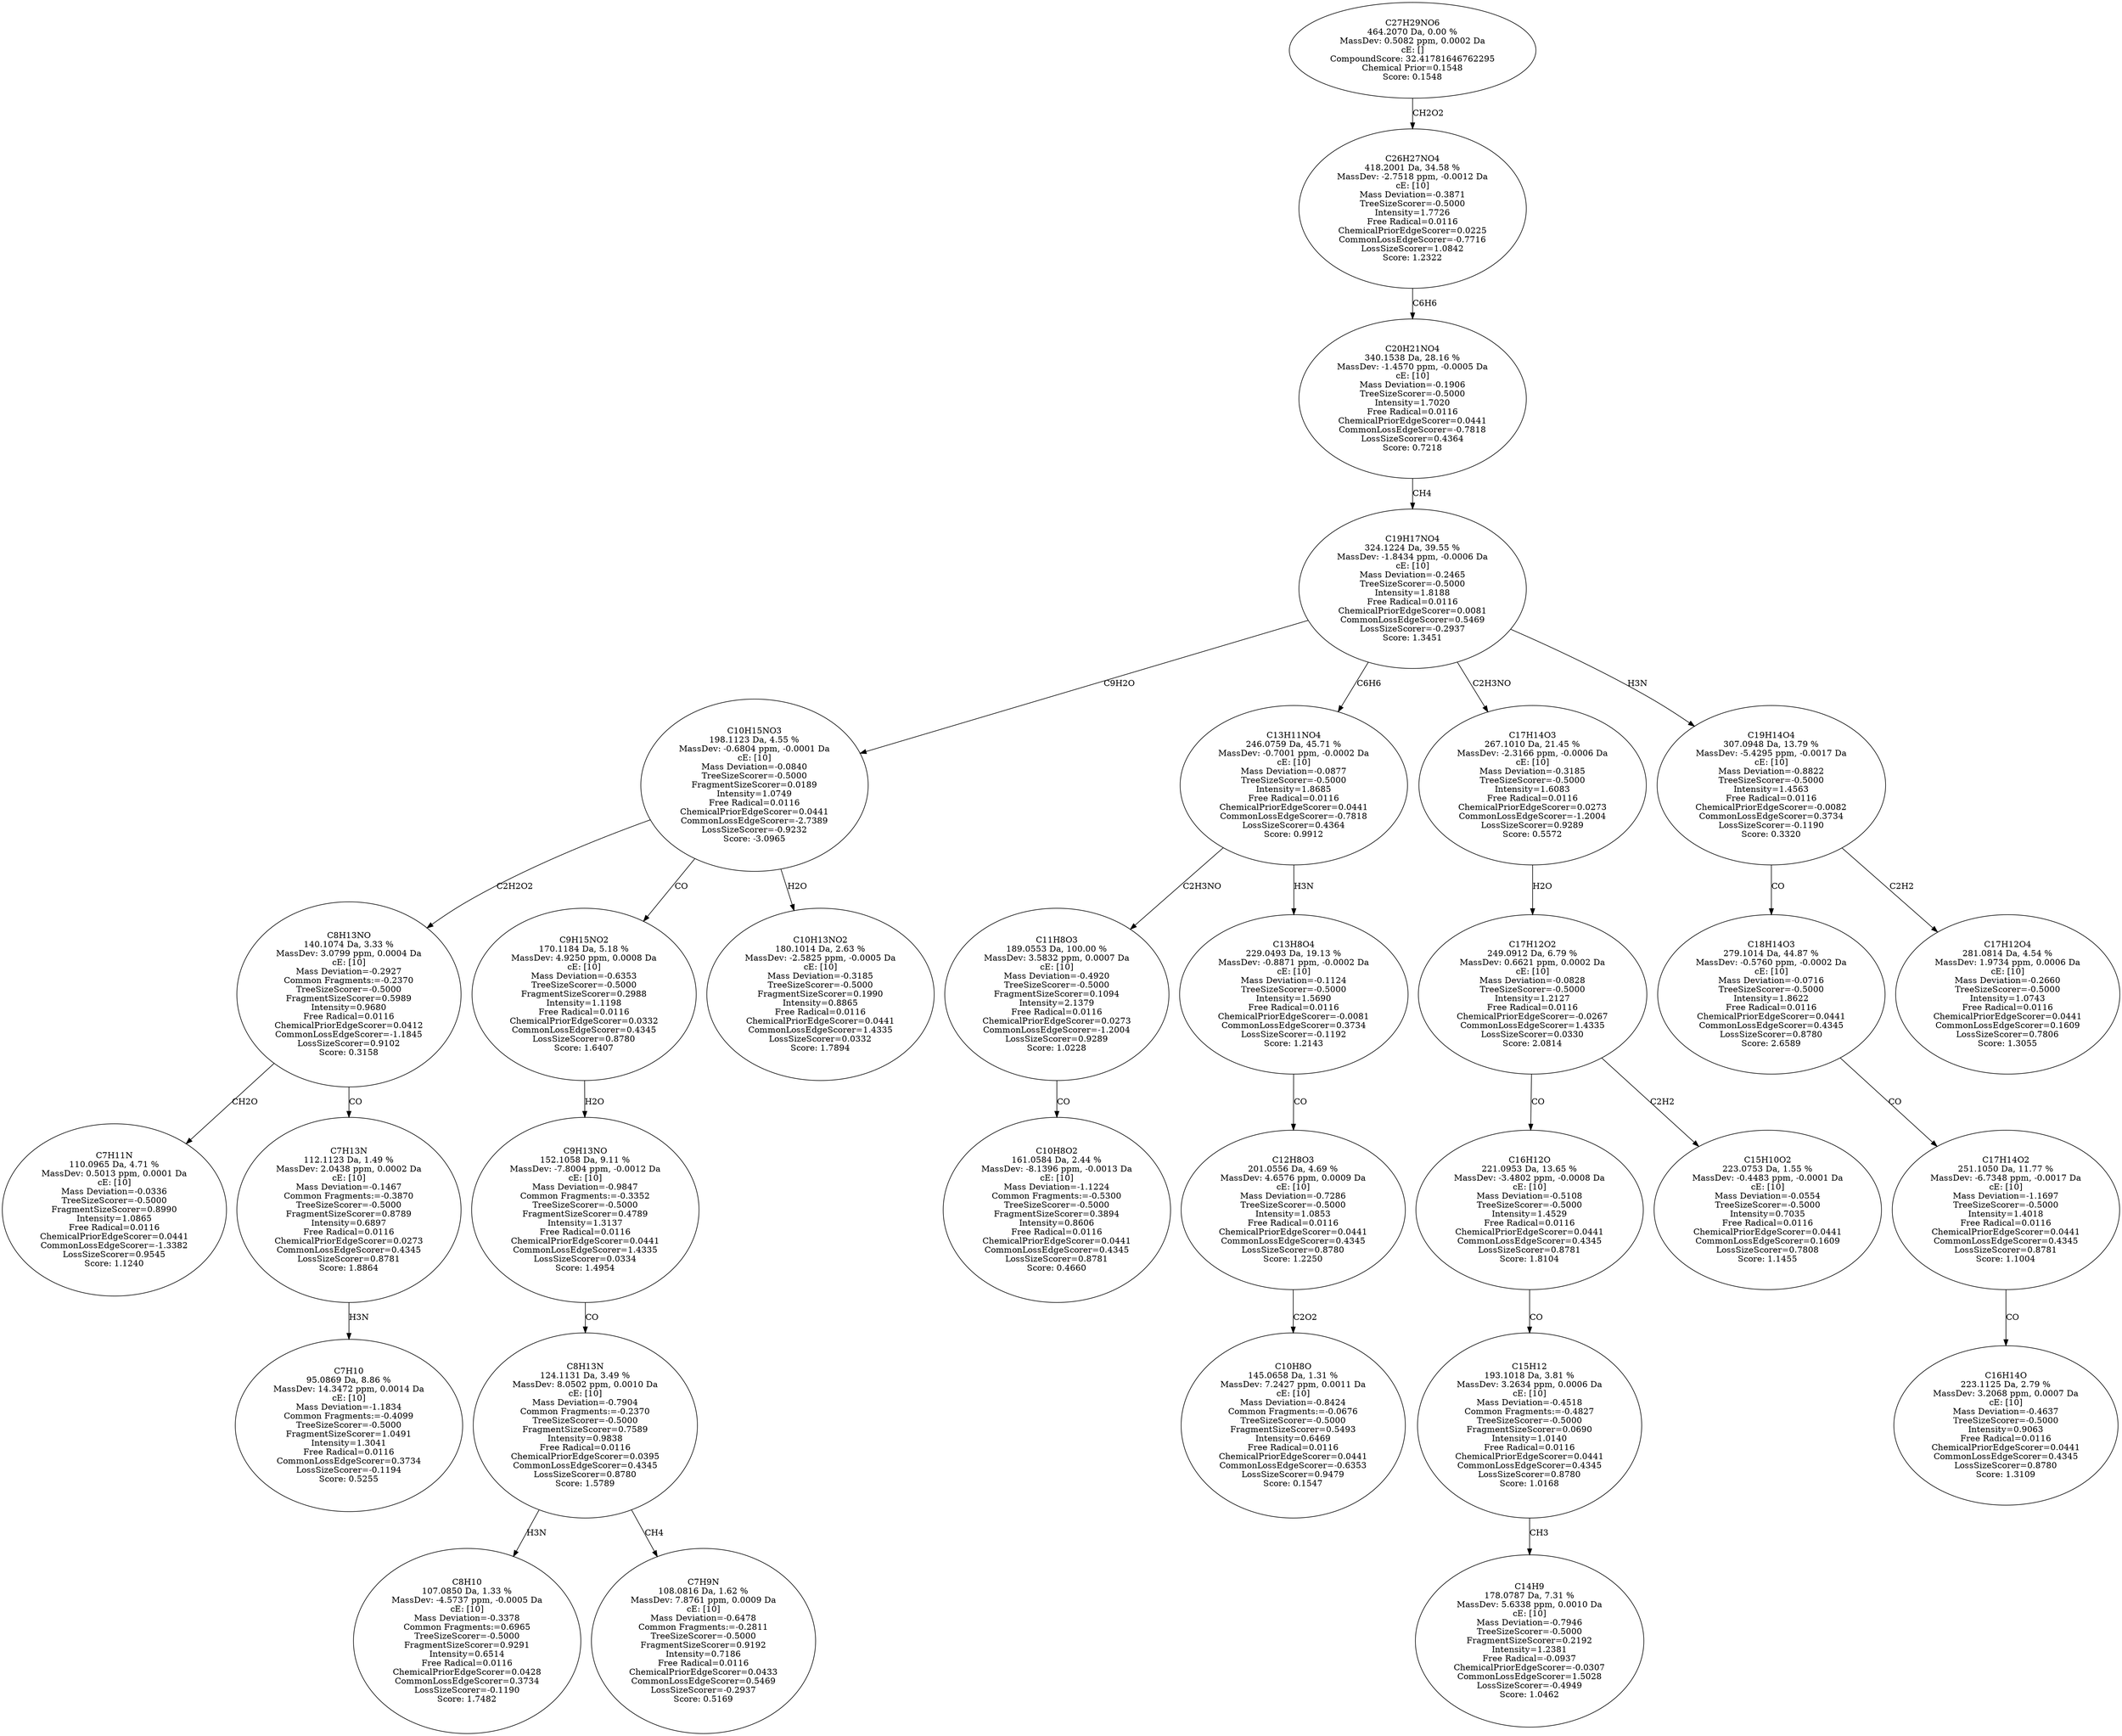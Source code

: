 strict digraph {
v1 [label="C7H11N\n110.0965 Da, 4.71 %\nMassDev: 0.5013 ppm, 0.0001 Da\ncE: [10]\nMass Deviation=-0.0336\nTreeSizeScorer=-0.5000\nFragmentSizeScorer=0.8990\nIntensity=1.0865\nFree Radical=0.0116\nChemicalPriorEdgeScorer=0.0441\nCommonLossEdgeScorer=-1.3382\nLossSizeScorer=0.9545\nScore: 1.1240"];
v2 [label="C7H10\n95.0869 Da, 8.86 %\nMassDev: 14.3472 ppm, 0.0014 Da\ncE: [10]\nMass Deviation=-1.1834\nCommon Fragments:=-0.4099\nTreeSizeScorer=-0.5000\nFragmentSizeScorer=1.0491\nIntensity=1.3041\nFree Radical=0.0116\nCommonLossEdgeScorer=0.3734\nLossSizeScorer=-0.1194\nScore: 0.5255"];
v3 [label="C7H13N\n112.1123 Da, 1.49 %\nMassDev: 2.0438 ppm, 0.0002 Da\ncE: [10]\nMass Deviation=-0.1467\nCommon Fragments:=-0.3870\nTreeSizeScorer=-0.5000\nFragmentSizeScorer=0.8789\nIntensity=0.6897\nFree Radical=0.0116\nChemicalPriorEdgeScorer=0.0273\nCommonLossEdgeScorer=0.4345\nLossSizeScorer=0.8781\nScore: 1.8864"];
v4 [label="C8H13NO\n140.1074 Da, 3.33 %\nMassDev: 3.0799 ppm, 0.0004 Da\ncE: [10]\nMass Deviation=-0.2927\nCommon Fragments:=-0.2370\nTreeSizeScorer=-0.5000\nFragmentSizeScorer=0.5989\nIntensity=0.9680\nFree Radical=0.0116\nChemicalPriorEdgeScorer=0.0412\nCommonLossEdgeScorer=-1.1845\nLossSizeScorer=0.9102\nScore: 0.3158"];
v5 [label="C8H10\n107.0850 Da, 1.33 %\nMassDev: -4.5737 ppm, -0.0005 Da\ncE: [10]\nMass Deviation=-0.3378\nCommon Fragments:=0.6965\nTreeSizeScorer=-0.5000\nFragmentSizeScorer=0.9291\nIntensity=0.6514\nFree Radical=0.0116\nChemicalPriorEdgeScorer=0.0428\nCommonLossEdgeScorer=0.3734\nLossSizeScorer=-0.1190\nScore: 1.7482"];
v6 [label="C7H9N\n108.0816 Da, 1.62 %\nMassDev: 7.8761 ppm, 0.0009 Da\ncE: [10]\nMass Deviation=-0.6478\nCommon Fragments:=-0.2811\nTreeSizeScorer=-0.5000\nFragmentSizeScorer=0.9192\nIntensity=0.7186\nFree Radical=0.0116\nChemicalPriorEdgeScorer=0.0433\nCommonLossEdgeScorer=0.5469\nLossSizeScorer=-0.2937\nScore: 0.5169"];
v7 [label="C8H13N\n124.1131 Da, 3.49 %\nMassDev: 8.0502 ppm, 0.0010 Da\ncE: [10]\nMass Deviation=-0.7904\nCommon Fragments:=-0.2370\nTreeSizeScorer=-0.5000\nFragmentSizeScorer=0.7589\nIntensity=0.9838\nFree Radical=0.0116\nChemicalPriorEdgeScorer=0.0395\nCommonLossEdgeScorer=0.4345\nLossSizeScorer=0.8780\nScore: 1.5789"];
v8 [label="C9H13NO\n152.1058 Da, 9.11 %\nMassDev: -7.8004 ppm, -0.0012 Da\ncE: [10]\nMass Deviation=-0.9847\nCommon Fragments:=-0.3352\nTreeSizeScorer=-0.5000\nFragmentSizeScorer=0.4789\nIntensity=1.3137\nFree Radical=0.0116\nChemicalPriorEdgeScorer=0.0441\nCommonLossEdgeScorer=1.4335\nLossSizeScorer=0.0334\nScore: 1.4954"];
v9 [label="C9H15NO2\n170.1184 Da, 5.18 %\nMassDev: 4.9250 ppm, 0.0008 Da\ncE: [10]\nMass Deviation=-0.6353\nTreeSizeScorer=-0.5000\nFragmentSizeScorer=0.2988\nIntensity=1.1198\nFree Radical=0.0116\nChemicalPriorEdgeScorer=0.0332\nCommonLossEdgeScorer=0.4345\nLossSizeScorer=0.8780\nScore: 1.6407"];
v10 [label="C10H13NO2\n180.1014 Da, 2.63 %\nMassDev: -2.5825 ppm, -0.0005 Da\ncE: [10]\nMass Deviation=-0.3185\nTreeSizeScorer=-0.5000\nFragmentSizeScorer=0.1990\nIntensity=0.8865\nFree Radical=0.0116\nChemicalPriorEdgeScorer=0.0441\nCommonLossEdgeScorer=1.4335\nLossSizeScorer=0.0332\nScore: 1.7894"];
v11 [label="C10H15NO3\n198.1123 Da, 4.55 %\nMassDev: -0.6804 ppm, -0.0001 Da\ncE: [10]\nMass Deviation=-0.0840\nTreeSizeScorer=-0.5000\nFragmentSizeScorer=0.0189\nIntensity=1.0749\nFree Radical=0.0116\nChemicalPriorEdgeScorer=0.0441\nCommonLossEdgeScorer=-2.7389\nLossSizeScorer=-0.9232\nScore: -3.0965"];
v12 [label="C10H8O2\n161.0584 Da, 2.44 %\nMassDev: -8.1396 ppm, -0.0013 Da\ncE: [10]\nMass Deviation=-1.1224\nCommon Fragments:=-0.5300\nTreeSizeScorer=-0.5000\nFragmentSizeScorer=0.3894\nIntensity=0.8606\nFree Radical=0.0116\nChemicalPriorEdgeScorer=0.0441\nCommonLossEdgeScorer=0.4345\nLossSizeScorer=0.8781\nScore: 0.4660"];
v13 [label="C11H8O3\n189.0553 Da, 100.00 %\nMassDev: 3.5832 ppm, 0.0007 Da\ncE: [10]\nMass Deviation=-0.4920\nTreeSizeScorer=-0.5000\nFragmentSizeScorer=0.1094\nIntensity=2.1379\nFree Radical=0.0116\nChemicalPriorEdgeScorer=0.0273\nCommonLossEdgeScorer=-1.2004\nLossSizeScorer=0.9289\nScore: 1.0228"];
v14 [label="C10H8O\n145.0658 Da, 1.31 %\nMassDev: 7.2427 ppm, 0.0011 Da\ncE: [10]\nMass Deviation=-0.8424\nCommon Fragments:=-0.0676\nTreeSizeScorer=-0.5000\nFragmentSizeScorer=0.5493\nIntensity=0.6469\nFree Radical=0.0116\nChemicalPriorEdgeScorer=0.0441\nCommonLossEdgeScorer=-0.6353\nLossSizeScorer=0.9479\nScore: 0.1547"];
v15 [label="C12H8O3\n201.0556 Da, 4.69 %\nMassDev: 4.6576 ppm, 0.0009 Da\ncE: [10]\nMass Deviation=-0.7286\nTreeSizeScorer=-0.5000\nIntensity=1.0853\nFree Radical=0.0116\nChemicalPriorEdgeScorer=0.0441\nCommonLossEdgeScorer=0.4345\nLossSizeScorer=0.8780\nScore: 1.2250"];
v16 [label="C13H8O4\n229.0493 Da, 19.13 %\nMassDev: -0.8871 ppm, -0.0002 Da\ncE: [10]\nMass Deviation=-0.1124\nTreeSizeScorer=-0.5000\nIntensity=1.5690\nFree Radical=0.0116\nChemicalPriorEdgeScorer=-0.0081\nCommonLossEdgeScorer=0.3734\nLossSizeScorer=-0.1192\nScore: 1.2143"];
v17 [label="C13H11NO4\n246.0759 Da, 45.71 %\nMassDev: -0.7001 ppm, -0.0002 Da\ncE: [10]\nMass Deviation=-0.0877\nTreeSizeScorer=-0.5000\nIntensity=1.8685\nFree Radical=0.0116\nChemicalPriorEdgeScorer=0.0441\nCommonLossEdgeScorer=-0.7818\nLossSizeScorer=0.4364\nScore: 0.9912"];
v18 [label="C14H9\n178.0787 Da, 7.31 %\nMassDev: 5.6338 ppm, 0.0010 Da\ncE: [10]\nMass Deviation=-0.7946\nTreeSizeScorer=-0.5000\nFragmentSizeScorer=0.2192\nIntensity=1.2381\nFree Radical=-0.0937\nChemicalPriorEdgeScorer=-0.0307\nCommonLossEdgeScorer=1.5028\nLossSizeScorer=-0.4949\nScore: 1.0462"];
v19 [label="C15H12\n193.1018 Da, 3.81 %\nMassDev: 3.2634 ppm, 0.0006 Da\ncE: [10]\nMass Deviation=-0.4518\nCommon Fragments:=-0.4827\nTreeSizeScorer=-0.5000\nFragmentSizeScorer=0.0690\nIntensity=1.0140\nFree Radical=0.0116\nChemicalPriorEdgeScorer=0.0441\nCommonLossEdgeScorer=0.4345\nLossSizeScorer=0.8780\nScore: 1.0168"];
v20 [label="C16H12O\n221.0953 Da, 13.65 %\nMassDev: -3.4802 ppm, -0.0008 Da\ncE: [10]\nMass Deviation=-0.5108\nTreeSizeScorer=-0.5000\nIntensity=1.4529\nFree Radical=0.0116\nChemicalPriorEdgeScorer=0.0441\nCommonLossEdgeScorer=0.4345\nLossSizeScorer=0.8781\nScore: 1.8104"];
v21 [label="C15H10O2\n223.0753 Da, 1.55 %\nMassDev: -0.4483 ppm, -0.0001 Da\ncE: [10]\nMass Deviation=-0.0554\nTreeSizeScorer=-0.5000\nIntensity=0.7035\nFree Radical=0.0116\nChemicalPriorEdgeScorer=0.0441\nCommonLossEdgeScorer=0.1609\nLossSizeScorer=0.7808\nScore: 1.1455"];
v22 [label="C17H12O2\n249.0912 Da, 6.79 %\nMassDev: 0.6621 ppm, 0.0002 Da\ncE: [10]\nMass Deviation=-0.0828\nTreeSizeScorer=-0.5000\nIntensity=1.2127\nFree Radical=0.0116\nChemicalPriorEdgeScorer=-0.0267\nCommonLossEdgeScorer=1.4335\nLossSizeScorer=0.0330\nScore: 2.0814"];
v23 [label="C17H14O3\n267.1010 Da, 21.45 %\nMassDev: -2.3166 ppm, -0.0006 Da\ncE: [10]\nMass Deviation=-0.3185\nTreeSizeScorer=-0.5000\nIntensity=1.6083\nFree Radical=0.0116\nChemicalPriorEdgeScorer=0.0273\nCommonLossEdgeScorer=-1.2004\nLossSizeScorer=0.9289\nScore: 0.5572"];
v24 [label="C16H14O\n223.1125 Da, 2.79 %\nMassDev: 3.2068 ppm, 0.0007 Da\ncE: [10]\nMass Deviation=-0.4637\nTreeSizeScorer=-0.5000\nIntensity=0.9063\nFree Radical=0.0116\nChemicalPriorEdgeScorer=0.0441\nCommonLossEdgeScorer=0.4345\nLossSizeScorer=0.8780\nScore: 1.3109"];
v25 [label="C17H14O2\n251.1050 Da, 11.77 %\nMassDev: -6.7348 ppm, -0.0017 Da\ncE: [10]\nMass Deviation=-1.1697\nTreeSizeScorer=-0.5000\nIntensity=1.4018\nFree Radical=0.0116\nChemicalPriorEdgeScorer=0.0441\nCommonLossEdgeScorer=0.4345\nLossSizeScorer=0.8781\nScore: 1.1004"];
v26 [label="C18H14O3\n279.1014 Da, 44.87 %\nMassDev: -0.5760 ppm, -0.0002 Da\ncE: [10]\nMass Deviation=-0.0716\nTreeSizeScorer=-0.5000\nIntensity=1.8622\nFree Radical=0.0116\nChemicalPriorEdgeScorer=0.0441\nCommonLossEdgeScorer=0.4345\nLossSizeScorer=0.8780\nScore: 2.6589"];
v27 [label="C17H12O4\n281.0814 Da, 4.54 %\nMassDev: 1.9734 ppm, 0.0006 Da\ncE: [10]\nMass Deviation=-0.2660\nTreeSizeScorer=-0.5000\nIntensity=1.0743\nFree Radical=0.0116\nChemicalPriorEdgeScorer=0.0441\nCommonLossEdgeScorer=0.1609\nLossSizeScorer=0.7806\nScore: 1.3055"];
v28 [label="C19H14O4\n307.0948 Da, 13.79 %\nMassDev: -5.4295 ppm, -0.0017 Da\ncE: [10]\nMass Deviation=-0.8822\nTreeSizeScorer=-0.5000\nIntensity=1.4563\nFree Radical=0.0116\nChemicalPriorEdgeScorer=-0.0082\nCommonLossEdgeScorer=0.3734\nLossSizeScorer=-0.1190\nScore: 0.3320"];
v29 [label="C19H17NO4\n324.1224 Da, 39.55 %\nMassDev: -1.8434 ppm, -0.0006 Da\ncE: [10]\nMass Deviation=-0.2465\nTreeSizeScorer=-0.5000\nIntensity=1.8188\nFree Radical=0.0116\nChemicalPriorEdgeScorer=0.0081\nCommonLossEdgeScorer=0.5469\nLossSizeScorer=-0.2937\nScore: 1.3451"];
v30 [label="C20H21NO4\n340.1538 Da, 28.16 %\nMassDev: -1.4570 ppm, -0.0005 Da\ncE: [10]\nMass Deviation=-0.1906\nTreeSizeScorer=-0.5000\nIntensity=1.7020\nFree Radical=0.0116\nChemicalPriorEdgeScorer=0.0441\nCommonLossEdgeScorer=-0.7818\nLossSizeScorer=0.4364\nScore: 0.7218"];
v31 [label="C26H27NO4\n418.2001 Da, 34.58 %\nMassDev: -2.7518 ppm, -0.0012 Da\ncE: [10]\nMass Deviation=-0.3871\nTreeSizeScorer=-0.5000\nIntensity=1.7726\nFree Radical=0.0116\nChemicalPriorEdgeScorer=0.0225\nCommonLossEdgeScorer=-0.7716\nLossSizeScorer=1.0842\nScore: 1.2322"];
v32 [label="C27H29NO6\n464.2070 Da, 0.00 %\nMassDev: 0.5082 ppm, 0.0002 Da\ncE: []\nCompoundScore: 32.41781646762295\nChemical Prior=0.1548\nScore: 0.1548"];
v4 -> v1 [label="CH2O"];
v3 -> v2 [label="H3N"];
v4 -> v3 [label="CO"];
v11 -> v4 [label="C2H2O2"];
v7 -> v5 [label="H3N"];
v7 -> v6 [label="CH4"];
v8 -> v7 [label="CO"];
v9 -> v8 [label="H2O"];
v11 -> v9 [label="CO"];
v11 -> v10 [label="H2O"];
v29 -> v11 [label="C9H2O"];
v13 -> v12 [label="CO"];
v17 -> v13 [label="C2H3NO"];
v15 -> v14 [label="C2O2"];
v16 -> v15 [label="CO"];
v17 -> v16 [label="H3N"];
v29 -> v17 [label="C6H6"];
v19 -> v18 [label="CH3"];
v20 -> v19 [label="CO"];
v22 -> v20 [label="CO"];
v22 -> v21 [label="C2H2"];
v23 -> v22 [label="H2O"];
v29 -> v23 [label="C2H3NO"];
v25 -> v24 [label="CO"];
v26 -> v25 [label="CO"];
v28 -> v26 [label="CO"];
v28 -> v27 [label="C2H2"];
v29 -> v28 [label="H3N"];
v30 -> v29 [label="CH4"];
v31 -> v30 [label="C6H6"];
v32 -> v31 [label="CH2O2"];
}